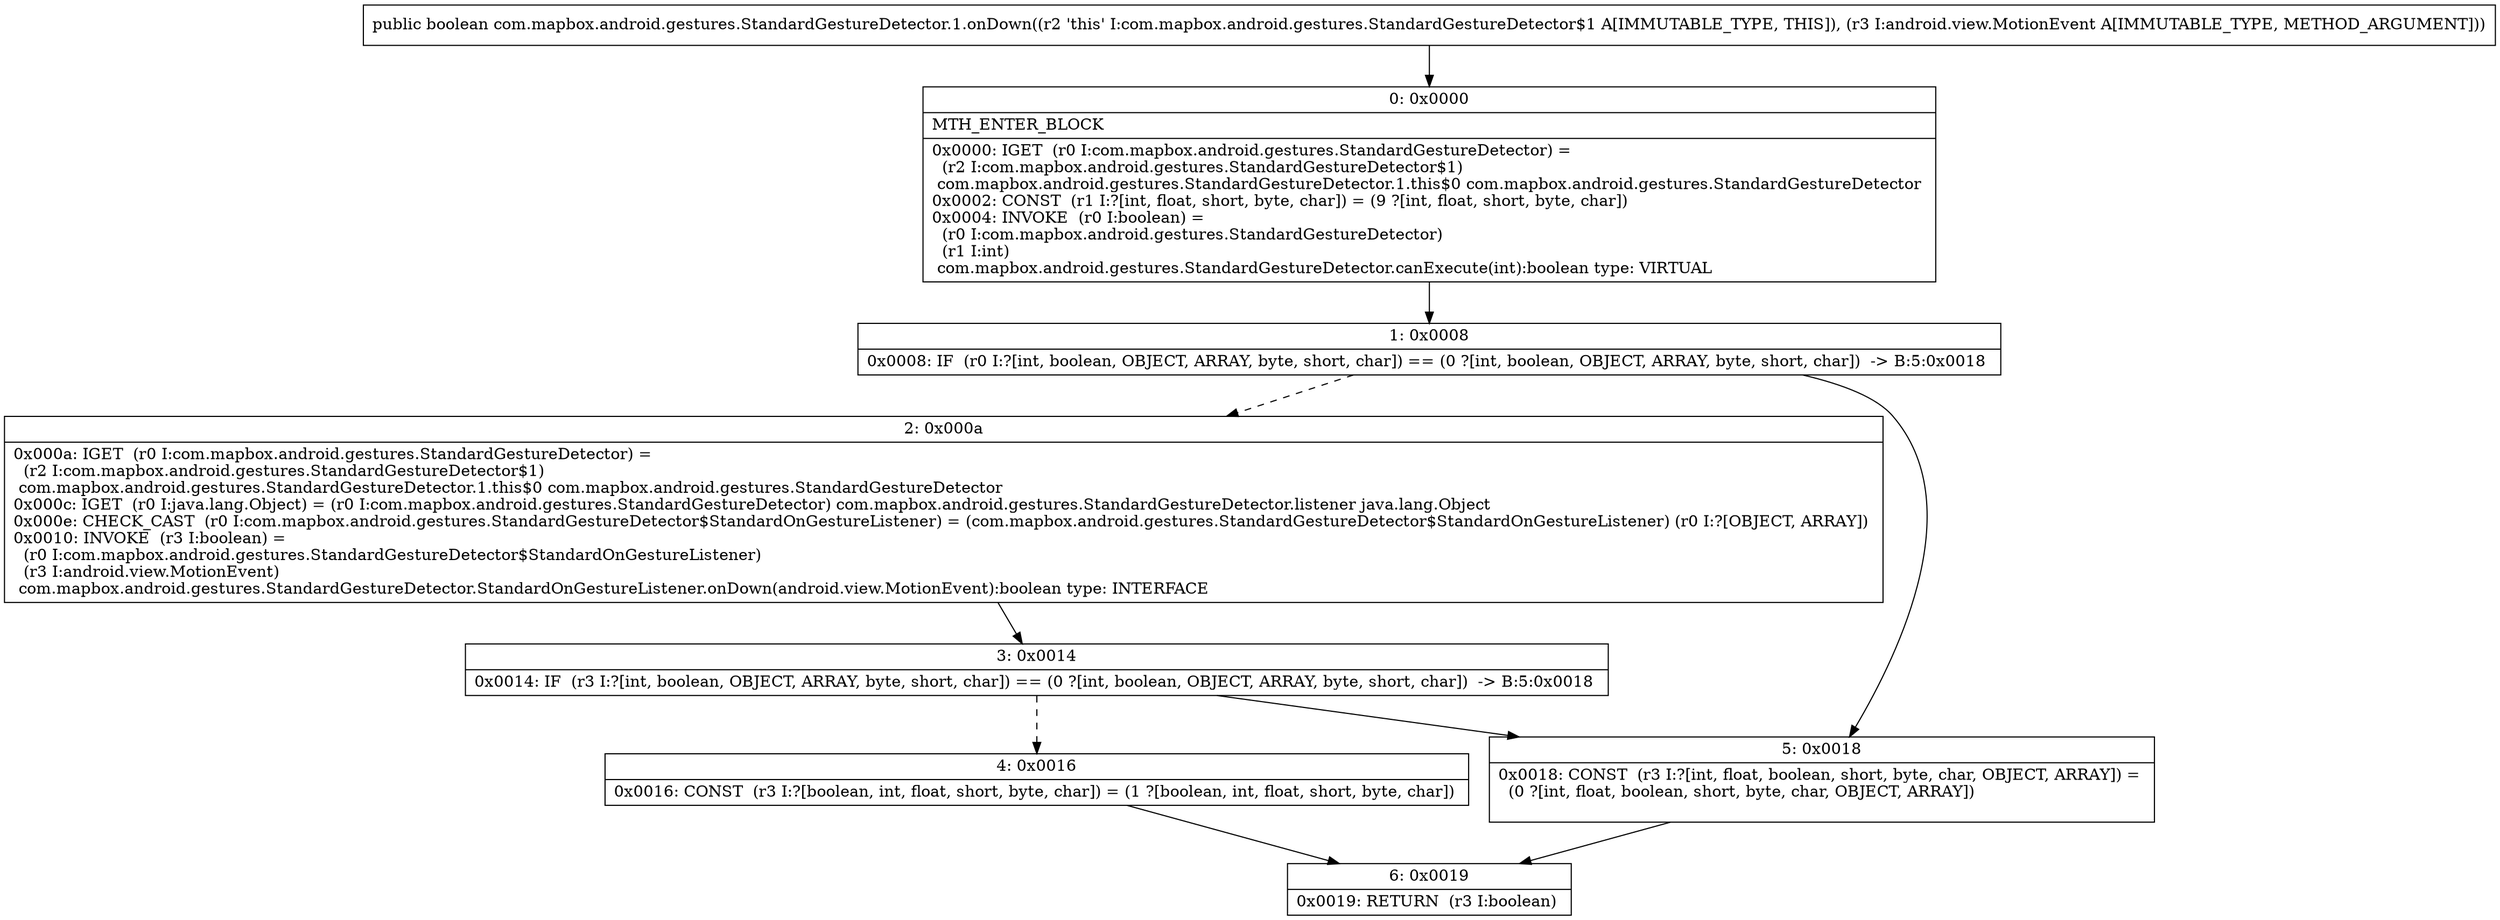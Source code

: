 digraph "CFG forcom.mapbox.android.gestures.StandardGestureDetector.1.onDown(Landroid\/view\/MotionEvent;)Z" {
Node_0 [shape=record,label="{0\:\ 0x0000|MTH_ENTER_BLOCK\l|0x0000: IGET  (r0 I:com.mapbox.android.gestures.StandardGestureDetector) = \l  (r2 I:com.mapbox.android.gestures.StandardGestureDetector$1)\l com.mapbox.android.gestures.StandardGestureDetector.1.this$0 com.mapbox.android.gestures.StandardGestureDetector \l0x0002: CONST  (r1 I:?[int, float, short, byte, char]) = (9 ?[int, float, short, byte, char]) \l0x0004: INVOKE  (r0 I:boolean) = \l  (r0 I:com.mapbox.android.gestures.StandardGestureDetector)\l  (r1 I:int)\l com.mapbox.android.gestures.StandardGestureDetector.canExecute(int):boolean type: VIRTUAL \l}"];
Node_1 [shape=record,label="{1\:\ 0x0008|0x0008: IF  (r0 I:?[int, boolean, OBJECT, ARRAY, byte, short, char]) == (0 ?[int, boolean, OBJECT, ARRAY, byte, short, char])  \-\> B:5:0x0018 \l}"];
Node_2 [shape=record,label="{2\:\ 0x000a|0x000a: IGET  (r0 I:com.mapbox.android.gestures.StandardGestureDetector) = \l  (r2 I:com.mapbox.android.gestures.StandardGestureDetector$1)\l com.mapbox.android.gestures.StandardGestureDetector.1.this$0 com.mapbox.android.gestures.StandardGestureDetector \l0x000c: IGET  (r0 I:java.lang.Object) = (r0 I:com.mapbox.android.gestures.StandardGestureDetector) com.mapbox.android.gestures.StandardGestureDetector.listener java.lang.Object \l0x000e: CHECK_CAST  (r0 I:com.mapbox.android.gestures.StandardGestureDetector$StandardOnGestureListener) = (com.mapbox.android.gestures.StandardGestureDetector$StandardOnGestureListener) (r0 I:?[OBJECT, ARRAY]) \l0x0010: INVOKE  (r3 I:boolean) = \l  (r0 I:com.mapbox.android.gestures.StandardGestureDetector$StandardOnGestureListener)\l  (r3 I:android.view.MotionEvent)\l com.mapbox.android.gestures.StandardGestureDetector.StandardOnGestureListener.onDown(android.view.MotionEvent):boolean type: INTERFACE \l}"];
Node_3 [shape=record,label="{3\:\ 0x0014|0x0014: IF  (r3 I:?[int, boolean, OBJECT, ARRAY, byte, short, char]) == (0 ?[int, boolean, OBJECT, ARRAY, byte, short, char])  \-\> B:5:0x0018 \l}"];
Node_4 [shape=record,label="{4\:\ 0x0016|0x0016: CONST  (r3 I:?[boolean, int, float, short, byte, char]) = (1 ?[boolean, int, float, short, byte, char]) \l}"];
Node_5 [shape=record,label="{5\:\ 0x0018|0x0018: CONST  (r3 I:?[int, float, boolean, short, byte, char, OBJECT, ARRAY]) = \l  (0 ?[int, float, boolean, short, byte, char, OBJECT, ARRAY])\l \l}"];
Node_6 [shape=record,label="{6\:\ 0x0019|0x0019: RETURN  (r3 I:boolean) \l}"];
MethodNode[shape=record,label="{public boolean com.mapbox.android.gestures.StandardGestureDetector.1.onDown((r2 'this' I:com.mapbox.android.gestures.StandardGestureDetector$1 A[IMMUTABLE_TYPE, THIS]), (r3 I:android.view.MotionEvent A[IMMUTABLE_TYPE, METHOD_ARGUMENT])) }"];
MethodNode -> Node_0;
Node_0 -> Node_1;
Node_1 -> Node_2[style=dashed];
Node_1 -> Node_5;
Node_2 -> Node_3;
Node_3 -> Node_4[style=dashed];
Node_3 -> Node_5;
Node_4 -> Node_6;
Node_5 -> Node_6;
}

